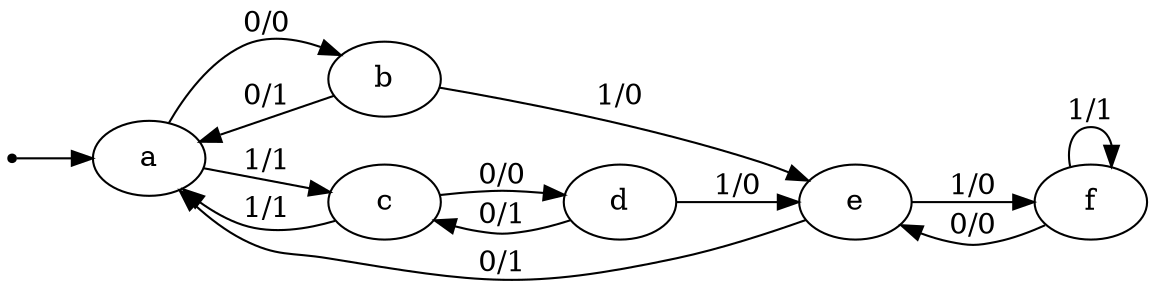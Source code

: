 digraph STG {
	rankdir=LR;

	INIT [shape=point];
	a [label="a"];
	b [label="b"];
	c [label="c"];
	d [label="d"];
	e [label="e"];
	f [label="f"];

	INIT -> a
	a -> b [label="0/0"];
	a -> c [label="1/1"];
	b -> a [label="0/1"];
	b -> e [label="1/0"];
	c -> d [label="0/0"];
	c -> a [label="1/1"];
	d -> c [label="0/1"];
	d -> e [label="1/0"];
	e -> a [label="0/1"];
	e -> f [label="1/0"];
	f -> e [label="0/0"];
	f -> f [label="1/1"];
}
